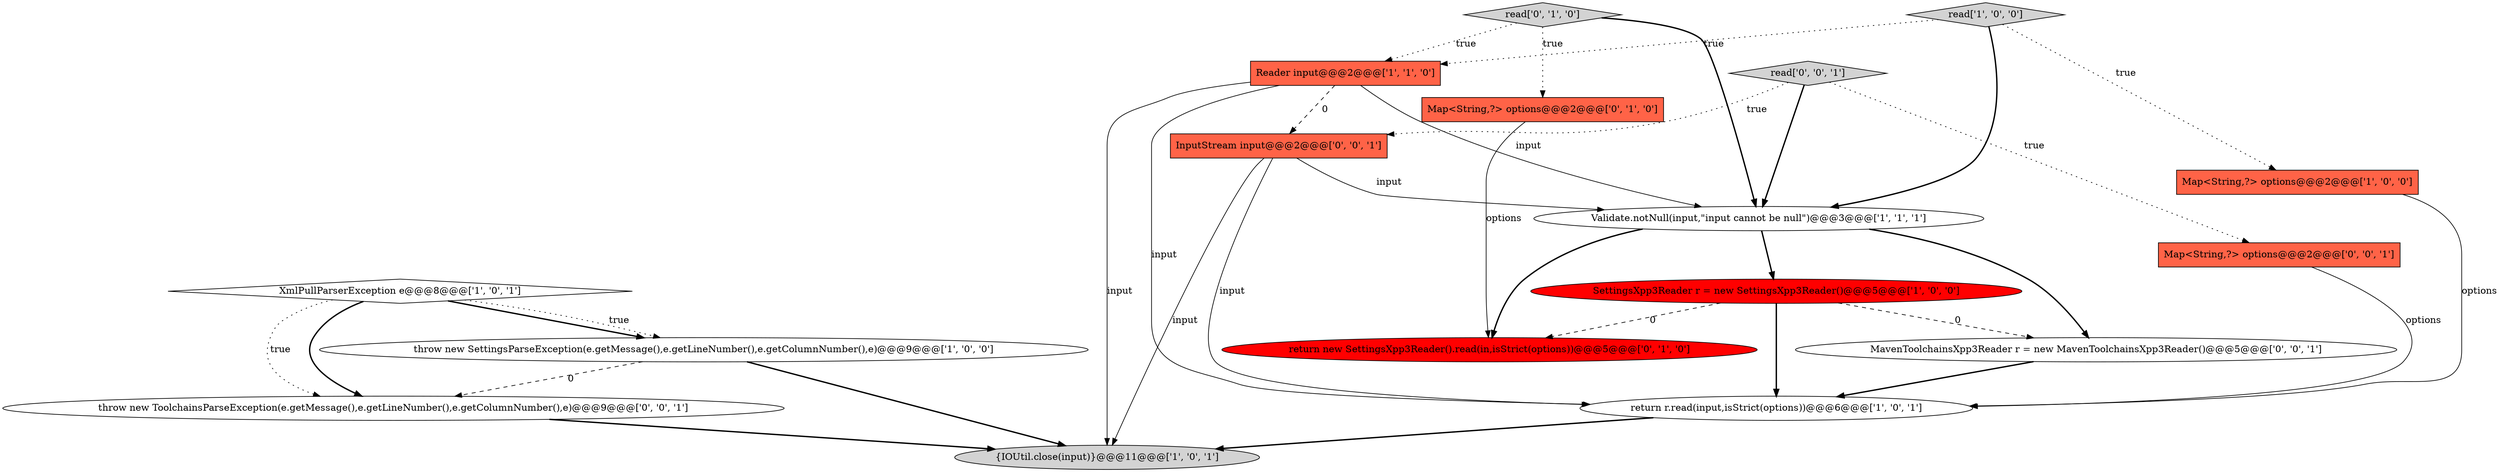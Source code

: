 digraph {
13 [style = filled, label = "MavenToolchainsXpp3Reader r = new MavenToolchainsXpp3Reader()@@@5@@@['0', '0', '1']", fillcolor = white, shape = ellipse image = "AAA0AAABBB3BBB"];
5 [style = filled, label = "Validate.notNull(input,\"input cannot be null\")@@@3@@@['1', '1', '1']", fillcolor = white, shape = ellipse image = "AAA0AAABBB1BBB"];
11 [style = filled, label = "read['0', '1', '0']", fillcolor = lightgray, shape = diamond image = "AAA0AAABBB2BBB"];
14 [style = filled, label = "throw new ToolchainsParseException(e.getMessage(),e.getLineNumber(),e.getColumnNumber(),e)@@@9@@@['0', '0', '1']", fillcolor = white, shape = ellipse image = "AAA0AAABBB3BBB"];
8 [style = filled, label = "Reader input@@@2@@@['1', '1', '0']", fillcolor = tomato, shape = box image = "AAA0AAABBB1BBB"];
0 [style = filled, label = "SettingsXpp3Reader r = new SettingsXpp3Reader()@@@5@@@['1', '0', '0']", fillcolor = red, shape = ellipse image = "AAA1AAABBB1BBB"];
6 [style = filled, label = "Map<String,?> options@@@2@@@['1', '0', '0']", fillcolor = tomato, shape = box image = "AAA0AAABBB1BBB"];
15 [style = filled, label = "read['0', '0', '1']", fillcolor = lightgray, shape = diamond image = "AAA0AAABBB3BBB"];
4 [style = filled, label = "read['1', '0', '0']", fillcolor = lightgray, shape = diamond image = "AAA0AAABBB1BBB"];
10 [style = filled, label = "return new SettingsXpp3Reader().read(in,isStrict(options))@@@5@@@['0', '1', '0']", fillcolor = red, shape = ellipse image = "AAA1AAABBB2BBB"];
3 [style = filled, label = "throw new SettingsParseException(e.getMessage(),e.getLineNumber(),e.getColumnNumber(),e)@@@9@@@['1', '0', '0']", fillcolor = white, shape = ellipse image = "AAA0AAABBB1BBB"];
2 [style = filled, label = "{IOUtil.close(input)}@@@11@@@['1', '0', '1']", fillcolor = lightgray, shape = ellipse image = "AAA0AAABBB1BBB"];
7 [style = filled, label = "return r.read(input,isStrict(options))@@@6@@@['1', '0', '1']", fillcolor = white, shape = ellipse image = "AAA0AAABBB1BBB"];
9 [style = filled, label = "Map<String,?> options@@@2@@@['0', '1', '0']", fillcolor = tomato, shape = box image = "AAA0AAABBB2BBB"];
12 [style = filled, label = "Map<String,?> options@@@2@@@['0', '0', '1']", fillcolor = tomato, shape = box image = "AAA0AAABBB3BBB"];
16 [style = filled, label = "InputStream input@@@2@@@['0', '0', '1']", fillcolor = tomato, shape = box image = "AAA0AAABBB3BBB"];
1 [style = filled, label = "XmlPullParserException e@@@8@@@['1', '0', '1']", fillcolor = white, shape = diamond image = "AAA0AAABBB1BBB"];
4->6 [style = dotted, label="true"];
5->10 [style = bold, label=""];
8->16 [style = dashed, label="0"];
16->7 [style = solid, label="input"];
6->7 [style = solid, label="options"];
1->3 [style = bold, label=""];
4->8 [style = dotted, label="true"];
9->10 [style = solid, label="options"];
11->9 [style = dotted, label="true"];
1->14 [style = dotted, label="true"];
12->7 [style = solid, label="options"];
8->5 [style = solid, label="input"];
15->16 [style = dotted, label="true"];
16->5 [style = solid, label="input"];
0->10 [style = dashed, label="0"];
15->5 [style = bold, label=""];
0->7 [style = bold, label=""];
1->3 [style = dotted, label="true"];
11->5 [style = bold, label=""];
8->7 [style = solid, label="input"];
3->2 [style = bold, label=""];
5->0 [style = bold, label=""];
7->2 [style = bold, label=""];
13->7 [style = bold, label=""];
5->13 [style = bold, label=""];
0->13 [style = dashed, label="0"];
15->12 [style = dotted, label="true"];
16->2 [style = solid, label="input"];
11->8 [style = dotted, label="true"];
1->14 [style = bold, label=""];
14->2 [style = bold, label=""];
3->14 [style = dashed, label="0"];
8->2 [style = solid, label="input"];
4->5 [style = bold, label=""];
}
